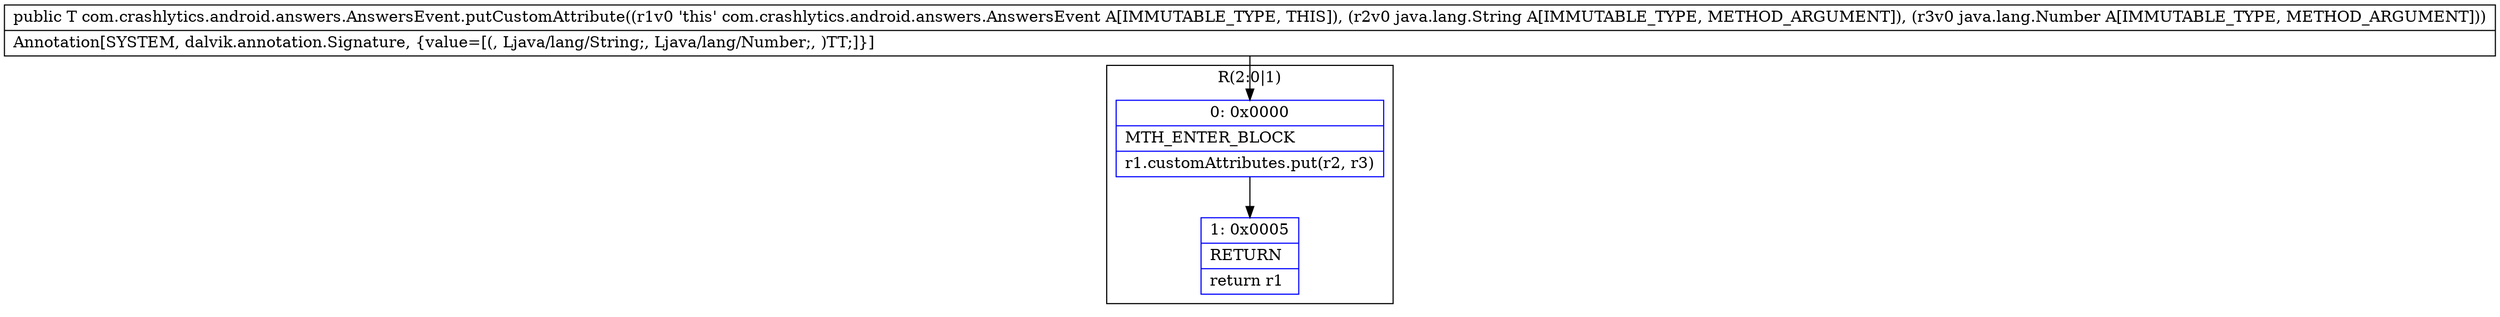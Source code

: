 digraph "CFG forcom.crashlytics.android.answers.AnswersEvent.putCustomAttribute(Ljava\/lang\/String;Ljava\/lang\/Number;)Lcom\/crashlytics\/android\/answers\/AnswersEvent;" {
subgraph cluster_Region_471472777 {
label = "R(2:0|1)";
node [shape=record,color=blue];
Node_0 [shape=record,label="{0\:\ 0x0000|MTH_ENTER_BLOCK\l|r1.customAttributes.put(r2, r3)\l}"];
Node_1 [shape=record,label="{1\:\ 0x0005|RETURN\l|return r1\l}"];
}
MethodNode[shape=record,label="{public T com.crashlytics.android.answers.AnswersEvent.putCustomAttribute((r1v0 'this' com.crashlytics.android.answers.AnswersEvent A[IMMUTABLE_TYPE, THIS]), (r2v0 java.lang.String A[IMMUTABLE_TYPE, METHOD_ARGUMENT]), (r3v0 java.lang.Number A[IMMUTABLE_TYPE, METHOD_ARGUMENT]))  | Annotation[SYSTEM, dalvik.annotation.Signature, \{value=[(, Ljava\/lang\/String;, Ljava\/lang\/Number;, )TT;]\}]\l}"];
MethodNode -> Node_0;
Node_0 -> Node_1;
}

